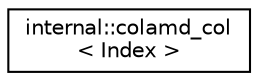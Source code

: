 digraph "Graphical Class Hierarchy"
{
  edge [fontname="Helvetica",fontsize="10",labelfontname="Helvetica",labelfontsize="10"];
  node [fontname="Helvetica",fontsize="10",shape=record];
  rankdir="LR";
  Node1 [label="internal::colamd_col\l\< Index \>",height=0.2,width=0.4,color="black", fillcolor="white", style="filled",URL="$structinternal_1_1colamd__col.html"];
}
